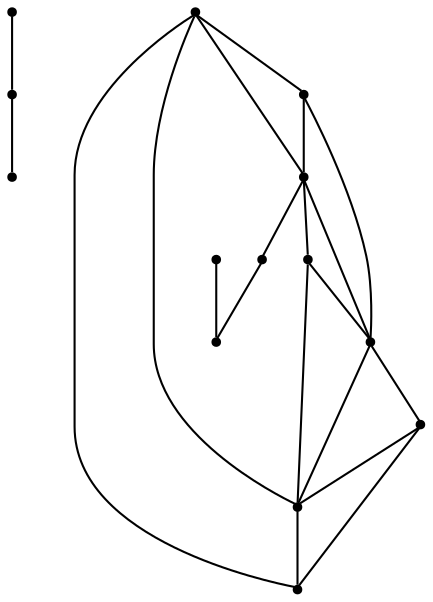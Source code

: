 graph {
  node [shape=point,comment="{\"directed\":false,\"doi\":\"10.1007/978-3-642-36763-2_34\",\"figure\":\"4 (5)\"}"]

  v0 [pos="1309.828746446602,740.3409503721535"]
  v1 [pos="1299.304420078221,718.3957293739577"]
  v2 [pos="1286.9268174416804,834.4053828522317"]
  v3 [pos="1258.7877931705752,716.9621858802997"]
  v4 [pos="1253.6997374930472,738.7657312706234"]
  v5 [pos="1245.0423983987412,724.7258565788316"]
  v6 [pos="1221.7651823015303,724.6676093360976"]
  v7 [pos="1279.4432486147462,724.7258565788316"]
  v8 [pos="1314.4424840308834,724.6310140433102"]
  v9 [pos="1361.2823978194556,724.6310140433102"]
  v10 [pos="1349.135241880935,794.2028306916363"]
  v11 [pos="1306.3595756414566,774.3797233486084"]
  v12 [pos="1258.4292074195978,771.5418871600451"]
  v13 [pos="1233.3600169298604,771.0209685874737"]

  v6 -- v5 [id="-3",pos="1221.7651823015303,724.6676093360976 1245.0423983987412,724.7258565788316 1245.0423983987412,724.7258565788316 1245.0423983987412,724.7258565788316"]
  v5 -- v7 [id="-4",pos="1245.0423983987412,724.7258565788316 1279.4432486147462,724.7258565788316 1279.4432486147462,724.7258565788316 1279.4432486147462,724.7258565788316"]
  v7 -- v8 [id="-5",pos="1279.4432486147462,724.7258565788316 1314.4424840308834,724.6310140433102 1314.4424840308834,724.6310140433102 1314.4424840308834,724.6310140433102"]
  v8 -- v9 [id="-6",pos="1314.4424840308834,724.6310140433102 1361.2823978194556,724.6310140433102 1361.2823978194556,724.6310140433102 1361.2823978194556,724.6310140433102"]
  v6 -- v10 [id="-7",pos="1221.7651823015303,724.6676093360976 1221.747462973701,794.4956248282824 1221.747462973701,794.4956248282824 1221.747462973701,794.4956248282824 1349.135241880935,794.2028306916363 1349.135241880935,794.2028306916363 1349.135241880935,794.2028306916363"]
  v6 -- v13 [id="-8",pos="1221.7651823015303,724.6676093360976 1233.3600169298604,771.0209685874737 1233.3600169298604,771.0209685874737 1233.3600169298604,771.0209685874737"]
  v13 -- v7 [id="-9",pos="1233.3600169298604,771.0209685874737 1279.4432486147462,724.7258565788316 1279.4432486147462,724.7258565788316 1279.4432486147462,724.7258565788316"]
  v6 -- v9 [id="-10",pos="1221.7651823015303,724.6676093360976 1221.722522304009,783.031346555366 1221.722522304009,783.031346555366 1221.722522304009,783.031346555366 1360.3557437793363,782.7769917836026 1360.3557437793363,782.7769917836026 1360.3557437793363,782.7769917836026 1360.7227279190877,782.3812793474319 1360.7227279190877,782.3812793474319 1360.7227279190877,782.3812793474319 1361.2823978194556,724.6310140433102 1361.2823978194556,724.6310140433102 1361.2823978194556,724.6310140433102"]
  v13 -- v12 [id="-13",pos="1233.3600169298604,771.0209685874737 1258.4292074195978,771.5418871600451 1258.4292074195978,771.5418871600451 1258.4292074195978,771.5418871600451"]
  v10 -- v9 [id="-16",pos="1349.135241880935,794.2028306916363 1360.9186903238092,794.3664126042266 1360.9186903238092,794.3664126042266 1360.9186903238092,794.3664126042266 1361.2823978194556,724.6310140433102 1361.2823978194556,724.6310140433102 1361.2823978194556,724.6310140433102"]
  v13 -- v2 [id="-23",pos="1233.3600169298604,771.0209685874737 1236.328847361392,777.2053505081271 1236.328847361392,777.2053505081271 1236.328847361392,777.2053505081271 1239.2392708164516,783.5855856030382 1245.0601177265705,796.3376620853924 1250.372225874302,805.5015558024813 1255.6844612703483,814.6613798432221 1260.492029850079,820.2248817660012 1266.467228965995,824.4754043569382 1272.4423008335962,828.7261813026468 1279.5892024317693,831.6683029476332 1283.1625896066987,833.1351669163922 1286.9268174416804,834.4053828522317 1286.9268174416804,834.4053828522317 1286.9268174416804,834.4053828522317"]
  v3 -- v4 [id="-26",pos="1258.7877931705752,716.9621858802997 1258.2529685036632,718.8248258739225 1258.2529685036632,718.8248258739225 1258.2529685036632,718.8248258739225 1257.610873507413,720.4460831891419 1256.3223570722114,723.684019433689 1255.475901282466,727.197167541284 1254.6253735466485,730.7100612941072 1254.2250503484315,734.4940972336301 1254.0206895549363,736.3903120571257 1253.6997374930472,738.7657312706234 1253.6997374930472,738.7657312706234 1253.6997374930472,738.7657312706234"]
  v12 -- v4 [id="-27",pos="1258.4292074195978,771.5418871600451 1257.6817508187312,768.3120902681943 1257.6817508187312,768.3120902681943 1257.6817508187312,768.3120902681943 1257.060397297786,765.4241461895936 1255.8137455581386,759.6441883560439 1255.1006460022556,754.2348254249533 1254.3834745003007,748.8297865249828 1254.195910484353,743.7915272058948 1254.104164449415,741.274432384525 1253.6997374930472,738.7657312706234 1253.6997374930472,738.7657312706234 1253.6997374930472,738.7657312706234"]
  v2 -- v10 [id="-29",pos="1286.9268174416804,834.4053828522317 1288.9918349055915,833.952154443296 1288.9918349055915,833.952154443296 1288.9918349055915,833.952154443296 1290.6388098434559,833.6728729038998 1293.9328869674994,833.1145641798794 1301.6759469202964,830.5974693585096 1309.4190068730934,828.0803745371397 1321.6111769029583,823.6044936184205 1330.2549004275859,817.2326522309776 1338.8986239522135,810.8608108435345 1343.9981001659905,802.592754632596 1346.5499378700727,798.4630505582468 1349.0975763797676,794.3290224527775 1346.5499378700727,798.4630505582468 1346.5499378700727,798.4630505582468 1349.135241880935,794.2028306916363 1349.135241880935,794.2028306916363 1349.135241880935,794.2028306916363"]
  v0 -- v1 [id="-30",pos="1309.828746446602,740.3409503721535 1308.7435728183777,738.1364575652809 1308.7435728183777,738.1364575652809 1308.7435728183777,738.1364575652809 1308.0264013164226,736.33613449074 1306.5919310641978,732.7314186653103 1304.9366849858743,729.180880406266 1303.2813116592363,725.6300877924501 1301.4007088154829,722.1380511309114 1300.4625069907997,720.3919056227562 1299.304420078221,718.3957293739577 1299.304420078221,718.3957293739577 1299.304420078221,718.3957293739577"]
  v8 -- v10 [id="-31",pos="1314.4424840308834,724.6310140433102 1349.135241880935,794.2028306916363 1349.135241880935,794.2028306916363 1349.135241880935,794.2028306916363"]
  v11 -- v0 [id="-32",pos="1306.3595756414566,774.3797233486084 1306.9380464803294,771.8878096496431 1306.9380464803294,771.8878096496431 1306.9380464803294,771.8878096496431 1307.434314907871,769.7748845606052 1308.4307964607117,765.5449647061812 1309.0186836748765,760.0440340572558 1309.610770083428,754.5474274394504 1309.7984613476906,747.7714163196755 1309.8902073826284,744.3790867286681 1309.828746446602,740.3409503721535 1309.828746446602,740.3409503721535 1309.828746446602,740.3409503721535"]
  v5 -- v13 [id="-43",pos="1245.0423983987412,724.7258565788316 1233.3600169298604,771.0209685874737 1233.3600169298604,771.0209685874737 1233.3600169298604,771.0209685874737"]
  v7 -- v10 [id="-45",pos="1279.4432486147462,724.7258565788316 1349.135241880935,794.2028306916363 1349.135241880935,794.2028306916363 1349.135241880935,794.2028306916363"]
  v2 -- v7 [id="-47",pos="1286.9268174416804,834.4053828522317 1285.3516423654162,832.1185108936542 1285.3516423654162,832.1185108936542 1285.3516423654162,832.1185108936542 1283.7338072916305,830.0055858046163 1280.502336338446,825.7799899813122 1278.1381898986265,820.1539167846793 1275.7739162104924,814.5280979428181 1274.28116623011,807.5061257587481 1273.4389096347516,798.2130198176034 1272.60085223378,788.9196595216869 1272.4173601639043,777.3594894998157 1273.5348548640764,764.7406949178655 1274.6564215103203,752.1219003359154 1277.083174120999,738.449059579778 1278.2924148561087,731.6102228313775 1279.5057275372906,724.7759644688689 1278.2924148561087,731.6102228313775 1278.2924148561087,731.6102228313775 1279.4432486147462,724.7258565788316 1279.4432486147462,724.7258565788316 1279.4432486147462,724.7258565788316"]
}